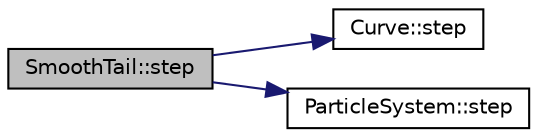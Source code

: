 digraph "SmoothTail::step"
{
  edge [fontname="Helvetica",fontsize="10",labelfontname="Helvetica",labelfontsize="10"];
  node [fontname="Helvetica",fontsize="10",shape=record];
  rankdir="LR";
  Node1 [label="SmoothTail::step",height=0.2,width=0.4,color="black", fillcolor="grey75", style="filled", fontcolor="black"];
  Node1 -> Node2 [color="midnightblue",fontsize="10",style="solid",fontname="Helvetica"];
  Node2 [label="Curve::step",height=0.2,width=0.4,color="black", fillcolor="white", style="filled",URL="$class_curve.html#a93867fb84d32342fec79460c64339df4"];
  Node1 -> Node3 [color="midnightblue",fontsize="10",style="solid",fontname="Helvetica"];
  Node3 [label="ParticleSystem::step",height=0.2,width=0.4,color="black", fillcolor="white", style="filled",URL="$class_particle_system.html#a5d76bedc89cba3a443b458a6c142b5a6"];
}

